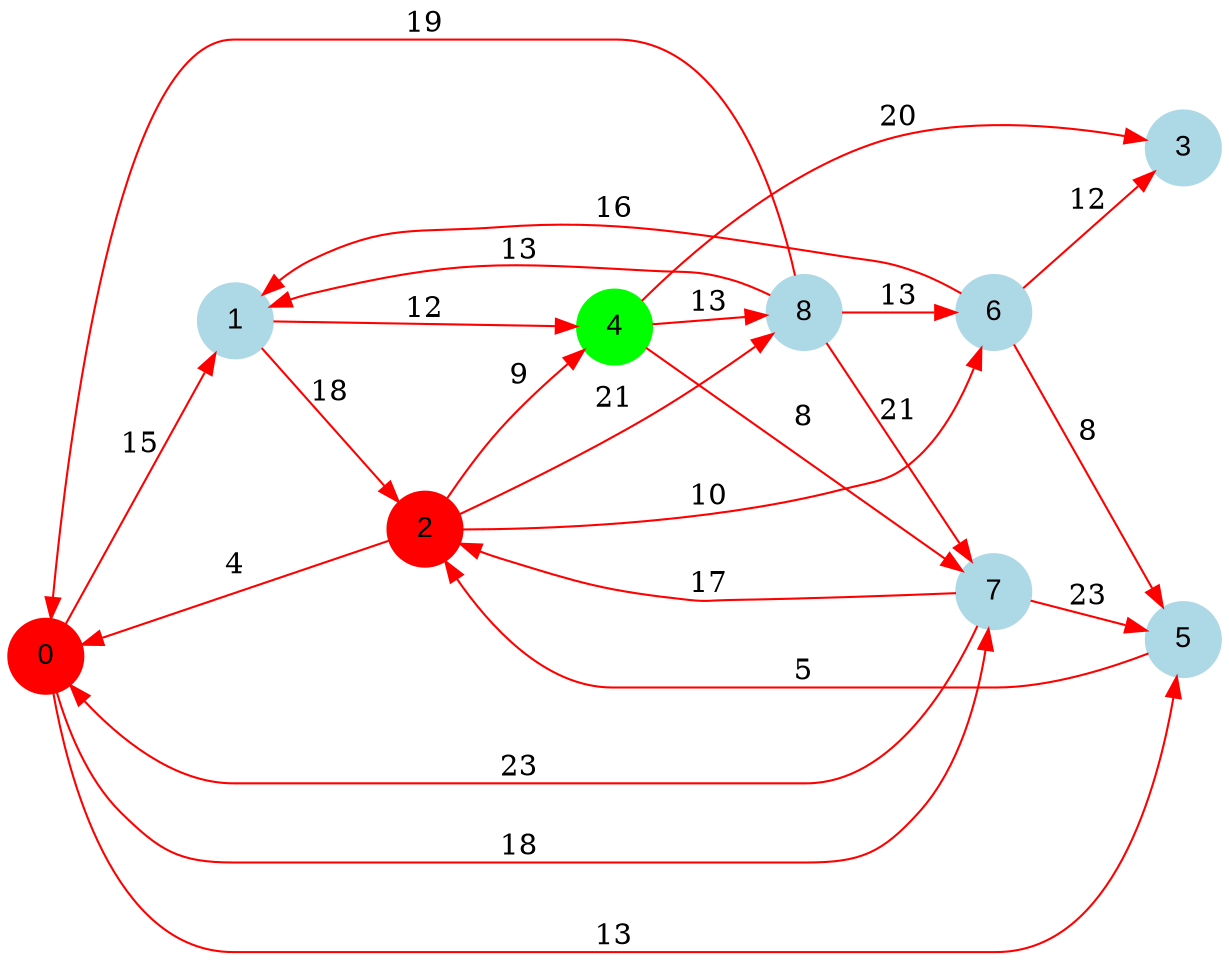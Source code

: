 digraph graphe {
rankdir = LR;
edge [color=red];
0 [fontname="Arial", shape = circle, color=red, style=filled];
1 [fontname="Arial", shape = circle, color=lightblue, style=filled];
2 [fontname="Arial", shape = circle, color=red, style=filled];
3 [fontname="Arial", shape = circle, color=lightblue, style=filled];
4 [fontname="Arial", shape = circle, color=green, style=filled];
5 [fontname="Arial", shape = circle, color=lightblue, style=filled];
6 [fontname="Arial", shape = circle, color=lightblue, style=filled];
7 [fontname="Arial", shape = circle, color=lightblue, style=filled];
8 [fontname="Arial", shape = circle, color=lightblue, style=filled];
	0 -> 1 [label = "15"];
	0 -> 5 [label = "13"];
	0 -> 7 [label = "18"];
	1 -> 2 [label = "18"];
	1 -> 4 [label = "12"];
	2 -> 0 [label = "4"];
	2 -> 4 [label = "9"];
	2 -> 6 [label = "10"];
	2 -> 8 [label = "21"];
	4 -> 3 [label = "20"];
	4 -> 7 [label = "8"];
	4 -> 8 [label = "13"];
	5 -> 2 [label = "5"];
	6 -> 1 [label = "16"];
	6 -> 3 [label = "12"];
	6 -> 5 [label = "8"];
	7 -> 0 [label = "23"];
	7 -> 2 [label = "17"];
	7 -> 5 [label = "23"];
	8 -> 0 [label = "19"];
	8 -> 1 [label = "13"];
	8 -> 6 [label = "13"];
	8 -> 7 [label = "21"];
}